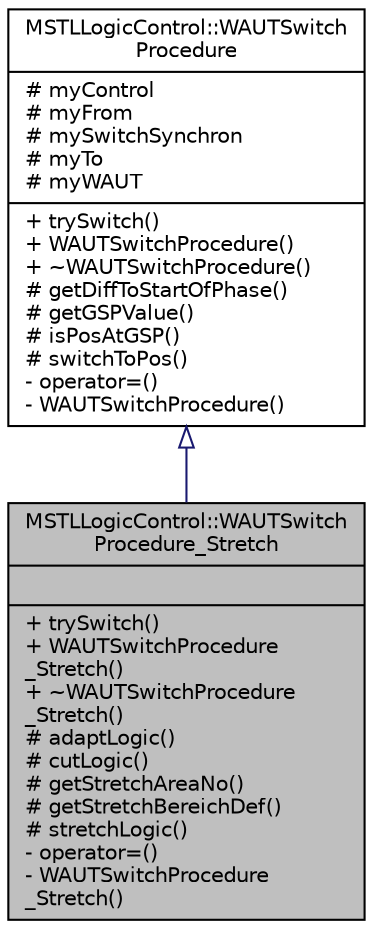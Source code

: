 digraph "MSTLLogicControl::WAUTSwitchProcedure_Stretch"
{
  edge [fontname="Helvetica",fontsize="10",labelfontname="Helvetica",labelfontsize="10"];
  node [fontname="Helvetica",fontsize="10",shape=record];
  Node0 [label="{MSTLLogicControl::WAUTSwitch\lProcedure_Stretch\n||+ trySwitch()\l+ WAUTSwitchProcedure\l_Stretch()\l+ ~WAUTSwitchProcedure\l_Stretch()\l# adaptLogic()\l# cutLogic()\l# getStretchAreaNo()\l# getStretchBereichDef()\l# stretchLogic()\l- operator=()\l- WAUTSwitchProcedure\l_Stretch()\l}",height=0.2,width=0.4,color="black", fillcolor="grey75", style="filled", fontcolor="black"];
  Node1 -> Node0 [dir="back",color="midnightblue",fontsize="10",style="solid",arrowtail="onormal",fontname="Helvetica"];
  Node1 [label="{MSTLLogicControl::WAUTSwitch\lProcedure\n|# myControl\l# myFrom\l# mySwitchSynchron\l# myTo\l# myWAUT\l|+ trySwitch()\l+ WAUTSwitchProcedure()\l+ ~WAUTSwitchProcedure()\l# getDiffToStartOfPhase()\l# getGSPValue()\l# isPosAtGSP()\l# switchToPos()\l- operator=()\l- WAUTSwitchProcedure()\l}",height=0.2,width=0.4,color="black", fillcolor="white", style="filled",URL="$de/de8/class_m_s_t_l_logic_control_1_1_w_a_u_t_switch_procedure.html",tooltip="This is the abstract base class for switching from one tls program to another. "];
}
